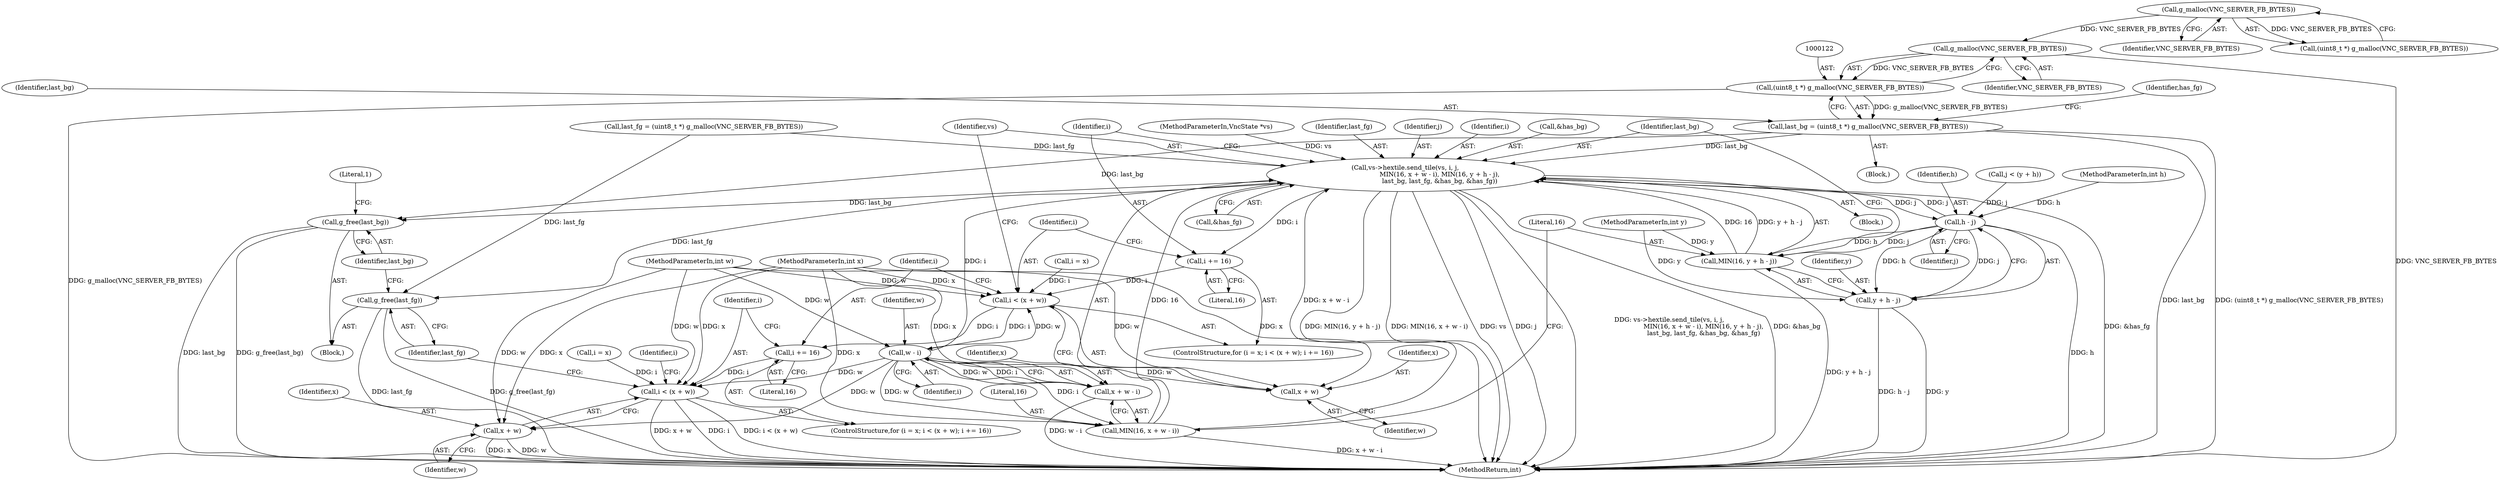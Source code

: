 digraph "0_qemu_9f64916da20eea67121d544698676295bbb105a7@API" {
"1000123" [label="(Call,g_malloc(VNC_SERVER_FB_BYTES))"];
"1000117" [label="(Call,g_malloc(VNC_SERVER_FB_BYTES))"];
"1000121" [label="(Call,(uint8_t *) g_malloc(VNC_SERVER_FB_BYTES))"];
"1000119" [label="(Call,last_bg = (uint8_t *) g_malloc(VNC_SERVER_FB_BYTES))"];
"1000169" [label="(Call,vs->hextile.send_tile(vs, i, j,\n                                  MIN(16, x + w - i), MIN(16, y + h - j),\n                                  last_bg, last_fg, &has_bg, &has_fg))"];
"1000165" [label="(Call,i += 16)"];
"1000160" [label="(Call,i < (x + w))"];
"1000152" [label="(Call,i += 16)"];
"1000147" [label="(Call,i < (x + w))"];
"1000177" [label="(Call,w - i)"];
"1000149" [label="(Call,x + w)"];
"1000162" [label="(Call,x + w)"];
"1000173" [label="(Call,MIN(16, x + w - i))"];
"1000175" [label="(Call,x + w - i)"];
"1000184" [label="(Call,h - j)"];
"1000180" [label="(Call,MIN(16, y + h - j))"];
"1000182" [label="(Call,y + h - j)"];
"1000193" [label="(Call,g_free(last_fg))"];
"1000195" [label="(Call,g_free(last_bg))"];
"1000173" [label="(Call,MIN(16, x + w - i))"];
"1000143" [label="(ControlStructure,for (i = x; i < (x + w); i += 16))"];
"1000161" [label="(Identifier,i)"];
"1000124" [label="(Identifier,VNC_SERVER_FB_BYTES)"];
"1000177" [label="(Call,w - i)"];
"1000194" [label="(Identifier,last_fg)"];
"1000156" [label="(ControlStructure,for (i = x; i < (x + w); i += 16))"];
"1000168" [label="(Block,)"];
"1000150" [label="(Identifier,x)"];
"1000186" [label="(Identifier,j)"];
"1000118" [label="(Identifier,VNC_SERVER_FB_BYTES)"];
"1000123" [label="(Call,g_malloc(VNC_SERVER_FB_BYTES))"];
"1000184" [label="(Call,h - j)"];
"1000134" [label="(Call,j < (y + h))"];
"1000195" [label="(Call,g_free(last_bg))"];
"1000152" [label="(Call,i += 16)"];
"1000166" [label="(Identifier,i)"];
"1000115" [label="(Call,(uint8_t *) g_malloc(VNC_SERVER_FB_BYTES))"];
"1000119" [label="(Call,last_bg = (uint8_t *) g_malloc(VNC_SERVER_FB_BYTES))"];
"1000164" [label="(Identifier,w)"];
"1000174" [label="(Literal,16)"];
"1000182" [label="(Call,y + h - j)"];
"1000191" [label="(Call,&has_fg)"];
"1000120" [label="(Identifier,last_bg)"];
"1000142" [label="(Block,)"];
"1000105" [label="(MethodParameterIn,int h)"];
"1000162" [label="(Call,x + w)"];
"1000187" [label="(Identifier,last_bg)"];
"1000266" [label="(MethodReturn,int)"];
"1000198" [label="(Literal,1)"];
"1000171" [label="(Identifier,i)"];
"1000157" [label="(Call,i = x)"];
"1000183" [label="(Identifier,y)"];
"1000126" [label="(Identifier,has_fg)"];
"1000144" [label="(Call,i = x)"];
"1000178" [label="(Identifier,w)"];
"1000117" [label="(Call,g_malloc(VNC_SERVER_FB_BYTES))"];
"1000189" [label="(Call,&has_bg)"];
"1000176" [label="(Identifier,x)"];
"1000170" [label="(Identifier,vs)"];
"1000103" [label="(MethodParameterIn,int y)"];
"1000121" [label="(Call,(uint8_t *) g_malloc(VNC_SERVER_FB_BYTES))"];
"1000106" [label="(Block,)"];
"1000101" [label="(MethodParameterIn,VncState *vs)"];
"1000158" [label="(Identifier,i)"];
"1000175" [label="(Call,x + w - i)"];
"1000196" [label="(Identifier,last_bg)"];
"1000148" [label="(Identifier,i)"];
"1000180" [label="(Call,MIN(16, y + h - j))"];
"1000102" [label="(MethodParameterIn,int x)"];
"1000113" [label="(Call,last_fg = (uint8_t *) g_malloc(VNC_SERVER_FB_BYTES))"];
"1000153" [label="(Identifier,i)"];
"1000149" [label="(Call,x + w)"];
"1000163" [label="(Identifier,x)"];
"1000154" [label="(Literal,16)"];
"1000188" [label="(Identifier,last_fg)"];
"1000172" [label="(Identifier,j)"];
"1000160" [label="(Call,i < (x + w))"];
"1000147" [label="(Call,i < (x + w))"];
"1000179" [label="(Identifier,i)"];
"1000193" [label="(Call,g_free(last_fg))"];
"1000181" [label="(Literal,16)"];
"1000167" [label="(Literal,16)"];
"1000104" [label="(MethodParameterIn,int w)"];
"1000185" [label="(Identifier,h)"];
"1000151" [label="(Identifier,w)"];
"1000169" [label="(Call,vs->hextile.send_tile(vs, i, j,\n                                  MIN(16, x + w - i), MIN(16, y + h - j),\n                                  last_bg, last_fg, &has_bg, &has_fg))"];
"1000165" [label="(Call,i += 16)"];
"1000123" -> "1000121"  [label="AST: "];
"1000123" -> "1000124"  [label="CFG: "];
"1000124" -> "1000123"  [label="AST: "];
"1000121" -> "1000123"  [label="CFG: "];
"1000123" -> "1000266"  [label="DDG: VNC_SERVER_FB_BYTES"];
"1000123" -> "1000121"  [label="DDG: VNC_SERVER_FB_BYTES"];
"1000117" -> "1000123"  [label="DDG: VNC_SERVER_FB_BYTES"];
"1000117" -> "1000115"  [label="AST: "];
"1000117" -> "1000118"  [label="CFG: "];
"1000118" -> "1000117"  [label="AST: "];
"1000115" -> "1000117"  [label="CFG: "];
"1000117" -> "1000115"  [label="DDG: VNC_SERVER_FB_BYTES"];
"1000121" -> "1000119"  [label="AST: "];
"1000122" -> "1000121"  [label="AST: "];
"1000119" -> "1000121"  [label="CFG: "];
"1000121" -> "1000266"  [label="DDG: g_malloc(VNC_SERVER_FB_BYTES)"];
"1000121" -> "1000119"  [label="DDG: g_malloc(VNC_SERVER_FB_BYTES)"];
"1000119" -> "1000106"  [label="AST: "];
"1000120" -> "1000119"  [label="AST: "];
"1000126" -> "1000119"  [label="CFG: "];
"1000119" -> "1000266"  [label="DDG: (uint8_t *) g_malloc(VNC_SERVER_FB_BYTES)"];
"1000119" -> "1000266"  [label="DDG: last_bg"];
"1000119" -> "1000169"  [label="DDG: last_bg"];
"1000119" -> "1000195"  [label="DDG: last_bg"];
"1000169" -> "1000168"  [label="AST: "];
"1000169" -> "1000191"  [label="CFG: "];
"1000170" -> "1000169"  [label="AST: "];
"1000171" -> "1000169"  [label="AST: "];
"1000172" -> "1000169"  [label="AST: "];
"1000173" -> "1000169"  [label="AST: "];
"1000180" -> "1000169"  [label="AST: "];
"1000187" -> "1000169"  [label="AST: "];
"1000188" -> "1000169"  [label="AST: "];
"1000189" -> "1000169"  [label="AST: "];
"1000191" -> "1000169"  [label="AST: "];
"1000166" -> "1000169"  [label="CFG: "];
"1000169" -> "1000266"  [label="DDG: j"];
"1000169" -> "1000266"  [label="DDG: vs->hextile.send_tile(vs, i, j,\n                                  MIN(16, x + w - i), MIN(16, y + h - j),\n                                  last_bg, last_fg, &has_bg, &has_fg)"];
"1000169" -> "1000266"  [label="DDG: &has_bg"];
"1000169" -> "1000266"  [label="DDG: &has_fg"];
"1000169" -> "1000266"  [label="DDG: MIN(16, y + h - j)"];
"1000169" -> "1000266"  [label="DDG: MIN(16, x + w - i)"];
"1000169" -> "1000266"  [label="DDG: vs"];
"1000169" -> "1000165"  [label="DDG: i"];
"1000101" -> "1000169"  [label="DDG: vs"];
"1000177" -> "1000169"  [label="DDG: i"];
"1000184" -> "1000169"  [label="DDG: j"];
"1000173" -> "1000169"  [label="DDG: 16"];
"1000173" -> "1000169"  [label="DDG: x + w - i"];
"1000180" -> "1000169"  [label="DDG: 16"];
"1000180" -> "1000169"  [label="DDG: y + h - j"];
"1000169" -> "1000184"  [label="DDG: j"];
"1000113" -> "1000169"  [label="DDG: last_fg"];
"1000169" -> "1000193"  [label="DDG: last_fg"];
"1000169" -> "1000195"  [label="DDG: last_bg"];
"1000165" -> "1000156"  [label="AST: "];
"1000165" -> "1000167"  [label="CFG: "];
"1000166" -> "1000165"  [label="AST: "];
"1000167" -> "1000165"  [label="AST: "];
"1000161" -> "1000165"  [label="CFG: "];
"1000165" -> "1000160"  [label="DDG: i"];
"1000160" -> "1000156"  [label="AST: "];
"1000160" -> "1000162"  [label="CFG: "];
"1000161" -> "1000160"  [label="AST: "];
"1000162" -> "1000160"  [label="AST: "];
"1000170" -> "1000160"  [label="CFG: "];
"1000153" -> "1000160"  [label="CFG: "];
"1000160" -> "1000152"  [label="DDG: i"];
"1000157" -> "1000160"  [label="DDG: i"];
"1000102" -> "1000160"  [label="DDG: x"];
"1000177" -> "1000160"  [label="DDG: w"];
"1000104" -> "1000160"  [label="DDG: w"];
"1000160" -> "1000177"  [label="DDG: i"];
"1000152" -> "1000143"  [label="AST: "];
"1000152" -> "1000154"  [label="CFG: "];
"1000153" -> "1000152"  [label="AST: "];
"1000154" -> "1000152"  [label="AST: "];
"1000148" -> "1000152"  [label="CFG: "];
"1000152" -> "1000147"  [label="DDG: i"];
"1000147" -> "1000143"  [label="AST: "];
"1000147" -> "1000149"  [label="CFG: "];
"1000148" -> "1000147"  [label="AST: "];
"1000149" -> "1000147"  [label="AST: "];
"1000158" -> "1000147"  [label="CFG: "];
"1000194" -> "1000147"  [label="CFG: "];
"1000147" -> "1000266"  [label="DDG: x + w"];
"1000147" -> "1000266"  [label="DDG: i"];
"1000147" -> "1000266"  [label="DDG: i < (x + w)"];
"1000144" -> "1000147"  [label="DDG: i"];
"1000102" -> "1000147"  [label="DDG: x"];
"1000104" -> "1000147"  [label="DDG: w"];
"1000177" -> "1000147"  [label="DDG: w"];
"1000177" -> "1000175"  [label="AST: "];
"1000177" -> "1000179"  [label="CFG: "];
"1000178" -> "1000177"  [label="AST: "];
"1000179" -> "1000177"  [label="AST: "];
"1000175" -> "1000177"  [label="CFG: "];
"1000177" -> "1000149"  [label="DDG: w"];
"1000177" -> "1000162"  [label="DDG: w"];
"1000177" -> "1000173"  [label="DDG: w"];
"1000177" -> "1000173"  [label="DDG: i"];
"1000177" -> "1000175"  [label="DDG: w"];
"1000177" -> "1000175"  [label="DDG: i"];
"1000104" -> "1000177"  [label="DDG: w"];
"1000149" -> "1000151"  [label="CFG: "];
"1000150" -> "1000149"  [label="AST: "];
"1000151" -> "1000149"  [label="AST: "];
"1000149" -> "1000266"  [label="DDG: w"];
"1000149" -> "1000266"  [label="DDG: x"];
"1000102" -> "1000149"  [label="DDG: x"];
"1000104" -> "1000149"  [label="DDG: w"];
"1000162" -> "1000164"  [label="CFG: "];
"1000163" -> "1000162"  [label="AST: "];
"1000164" -> "1000162"  [label="AST: "];
"1000102" -> "1000162"  [label="DDG: x"];
"1000104" -> "1000162"  [label="DDG: w"];
"1000173" -> "1000175"  [label="CFG: "];
"1000174" -> "1000173"  [label="AST: "];
"1000175" -> "1000173"  [label="AST: "];
"1000181" -> "1000173"  [label="CFG: "];
"1000173" -> "1000266"  [label="DDG: x + w - i"];
"1000102" -> "1000173"  [label="DDG: x"];
"1000176" -> "1000175"  [label="AST: "];
"1000175" -> "1000266"  [label="DDG: w - i"];
"1000102" -> "1000175"  [label="DDG: x"];
"1000184" -> "1000182"  [label="AST: "];
"1000184" -> "1000186"  [label="CFG: "];
"1000185" -> "1000184"  [label="AST: "];
"1000186" -> "1000184"  [label="AST: "];
"1000182" -> "1000184"  [label="CFG: "];
"1000184" -> "1000266"  [label="DDG: h"];
"1000184" -> "1000180"  [label="DDG: h"];
"1000184" -> "1000180"  [label="DDG: j"];
"1000184" -> "1000182"  [label="DDG: h"];
"1000184" -> "1000182"  [label="DDG: j"];
"1000105" -> "1000184"  [label="DDG: h"];
"1000134" -> "1000184"  [label="DDG: j"];
"1000180" -> "1000182"  [label="CFG: "];
"1000181" -> "1000180"  [label="AST: "];
"1000182" -> "1000180"  [label="AST: "];
"1000187" -> "1000180"  [label="CFG: "];
"1000180" -> "1000266"  [label="DDG: y + h - j"];
"1000103" -> "1000180"  [label="DDG: y"];
"1000183" -> "1000182"  [label="AST: "];
"1000182" -> "1000266"  [label="DDG: h - j"];
"1000182" -> "1000266"  [label="DDG: y"];
"1000103" -> "1000182"  [label="DDG: y"];
"1000193" -> "1000142"  [label="AST: "];
"1000193" -> "1000194"  [label="CFG: "];
"1000194" -> "1000193"  [label="AST: "];
"1000196" -> "1000193"  [label="CFG: "];
"1000193" -> "1000266"  [label="DDG: last_fg"];
"1000193" -> "1000266"  [label="DDG: g_free(last_fg)"];
"1000113" -> "1000193"  [label="DDG: last_fg"];
"1000195" -> "1000142"  [label="AST: "];
"1000195" -> "1000196"  [label="CFG: "];
"1000196" -> "1000195"  [label="AST: "];
"1000198" -> "1000195"  [label="CFG: "];
"1000195" -> "1000266"  [label="DDG: g_free(last_bg)"];
"1000195" -> "1000266"  [label="DDG: last_bg"];
}
